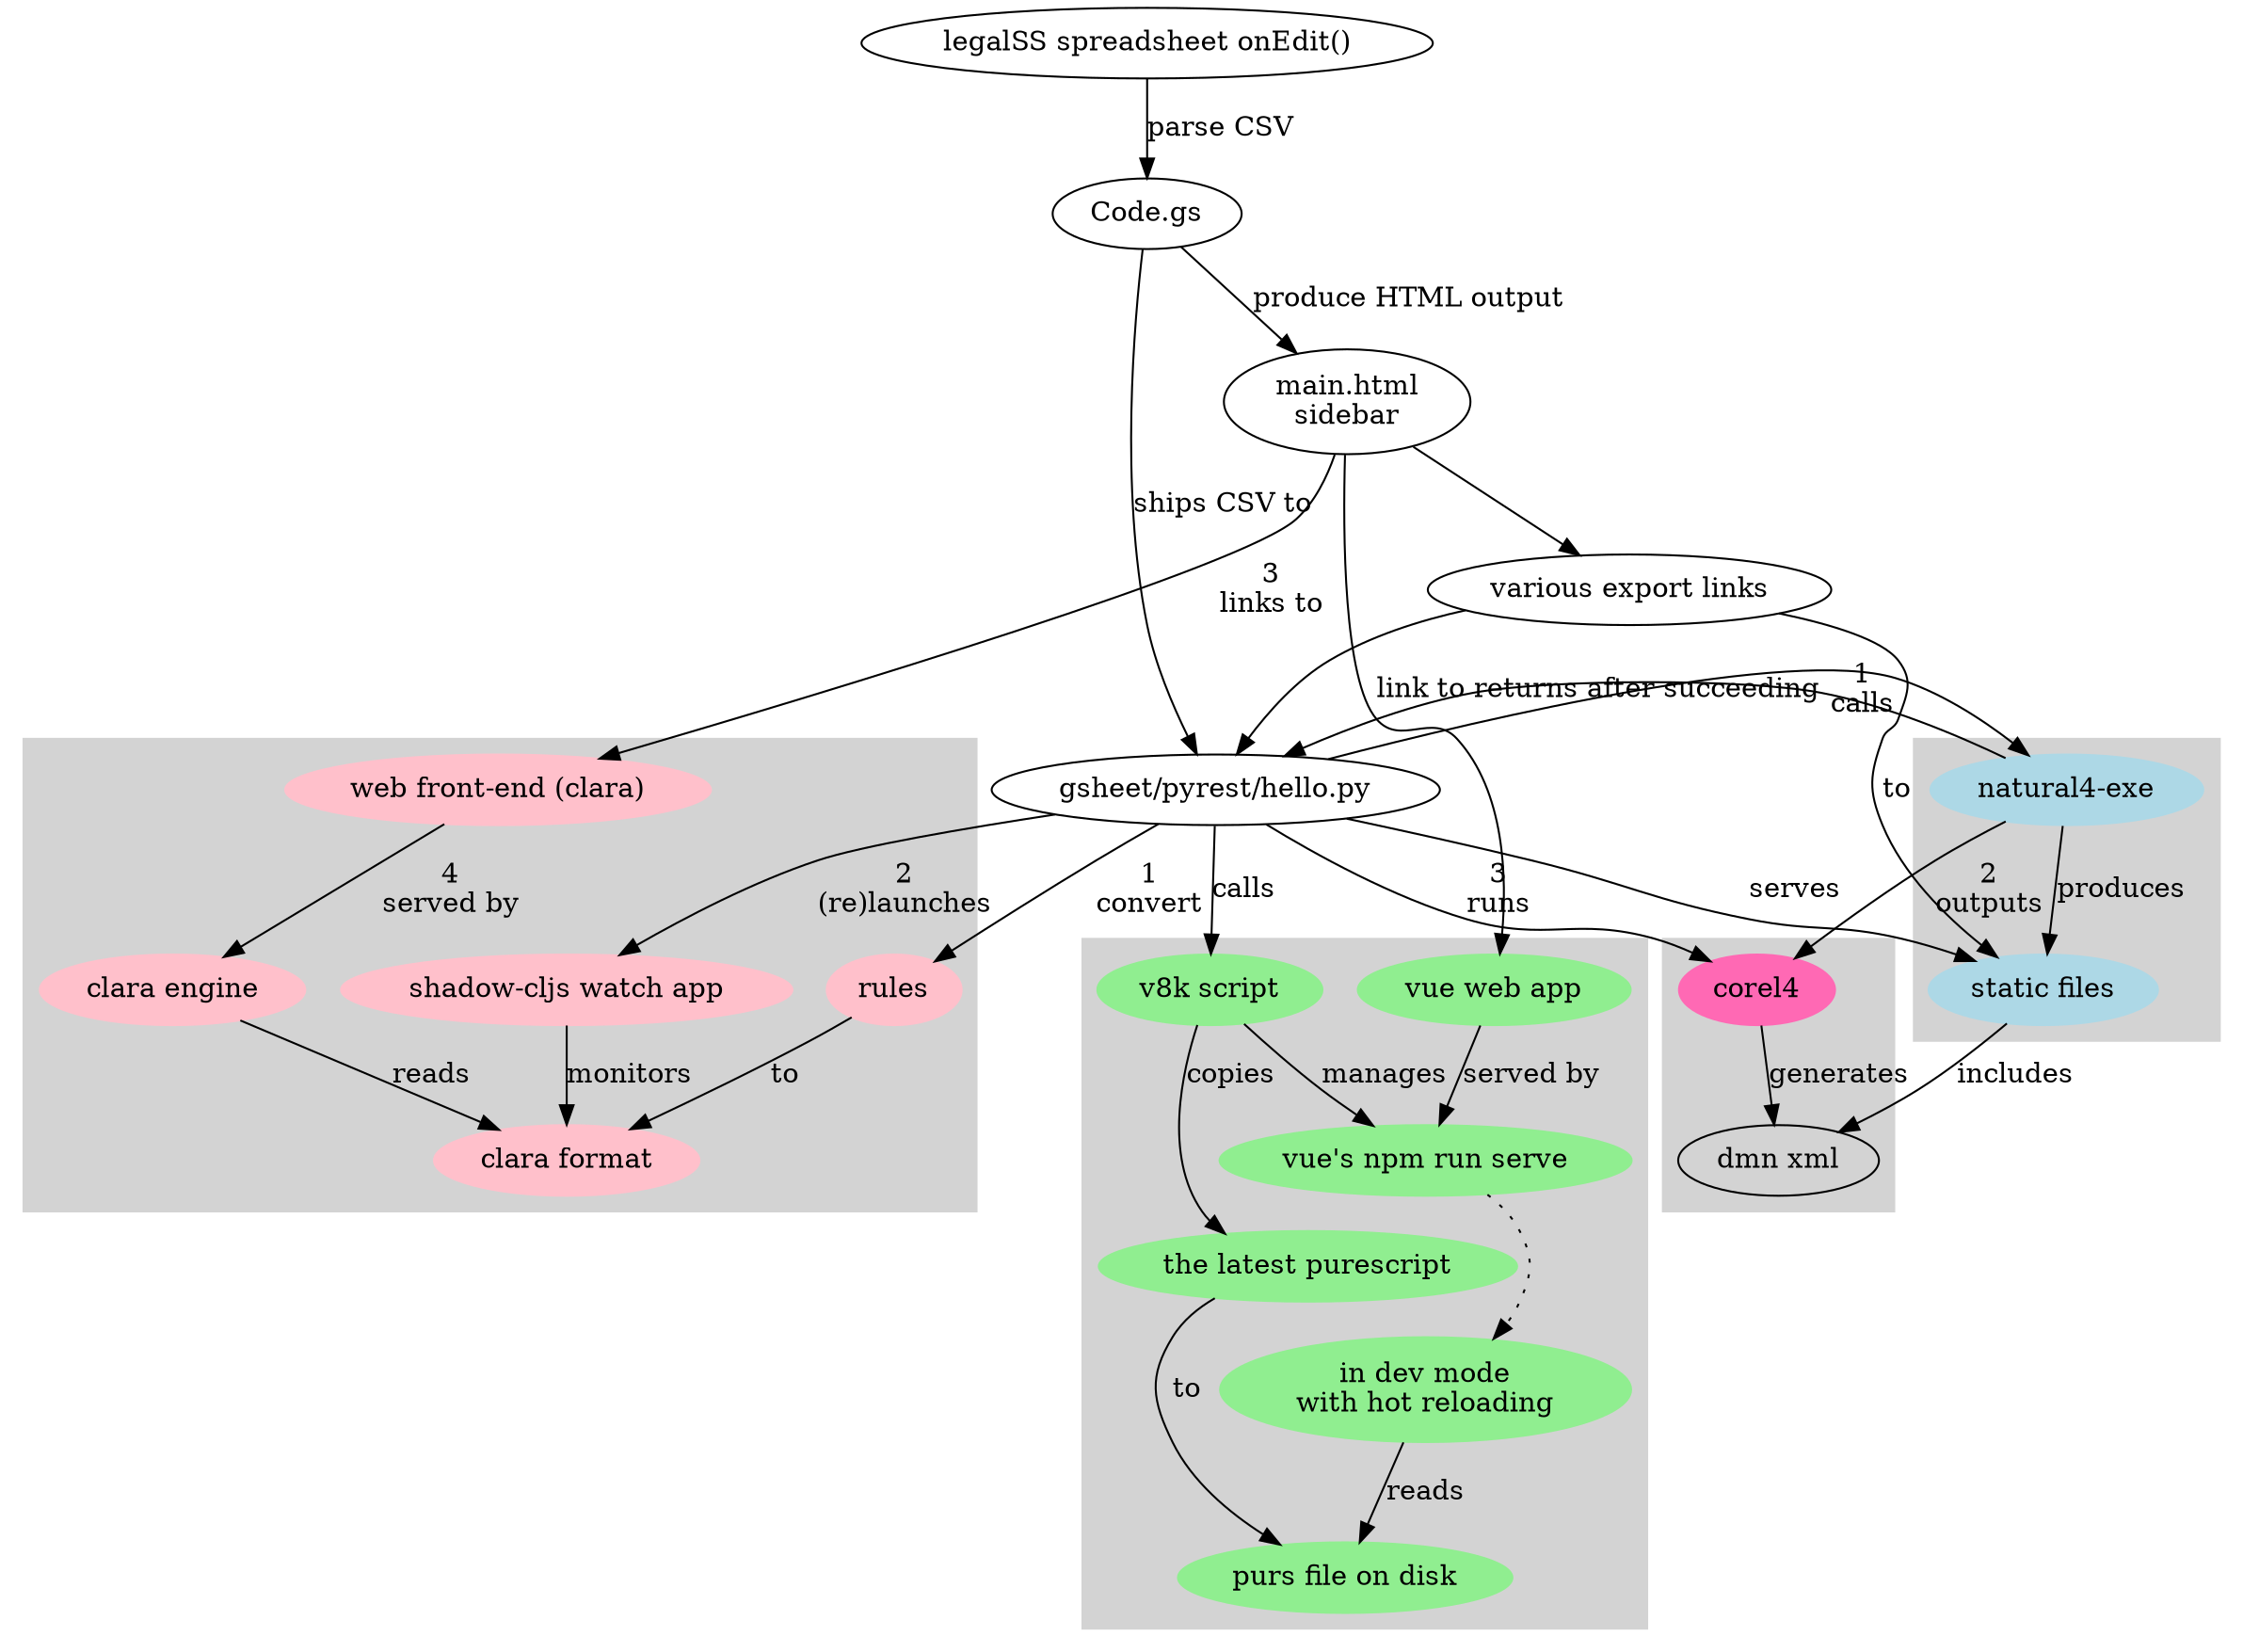 digraph {
  "legalSS spreadsheet onEdit()" -> "Code.gs" [label="parse CSV"];
  "Code.gs" -> "gsheet/pyrest/hello.py" [label="ships CSV to"];
  "Code.gs" -> "main.html\nsidebar" [label="produce HTML output"];
  "main.html\nsidebar" -> "various export links";
  "various export links" -> "gsheet/pyrest/hello.py";

  subgraph cluster_natural4 {
   style=filled;
   color=lightgrey;
   node [style=filled,color=lightblue];
   "static files";
   "natural4-exe";
  }
  "gsheet/pyrest/hello.py" -> "static files" [label="serves"];
  "various export links" -> "static files" [label="to"];
  "natural4-exe" -> "static files" [label="produces"];
  "gsheet/pyrest/hello.py" -> "natural4-exe" [label="1\ncalls"];
  "natural4-exe" -> "gsheet/pyrest/hello.py" [label="returns after succeeding"];

  "static files" -> "dmn xml" [label="includes"];

  subgraph cluster_vue {
   style=filled;
   color=lightgrey;
   node [style=filled,color=lightgreen];
  "vue web app";
  "v8k script";
  "vue's npm run serve";
  "in dev mode\nwith hot reloading";
  "the latest purescript";
  "purs file on disk";
  }
  "vue web app" -> "vue's npm run serve" [label="served by"];
  "v8k script" -> "vue's npm run serve" [label="manages"];
  "v8k script" -> "the latest purescript" [label="copies"];
  "the latest purescript" -> "purs file on disk" [label="to"];
  "vue's npm run serve" -> "in dev mode\nwith hot reloading" [style="dotted"];
  "in dev mode\nwith hot reloading" -> "purs file on disk" [label="reads"];
  "gsheet/pyrest/hello.py" -> "v8k script" [label="calls"];
  "main.html\nsidebar" -> "vue web app" [label="link to"];

  subgraph cluster_dmn {
   style=filled;
   color=lightgrey;
   node [style=filled,color=hotpink];

   "corel4";
   "corel4" -> "dmn xml" [label="generates"];   
  }
  "natural4-exe" -> "corel4" [label="2\noutputs"];
  "gsheet/pyrest/hello.py" -> "corel4" [label="3\nruns"];

  subgraph cluster_new {
   style=filled;
   color=lightgrey;
   node [style=filled,color=pink];
   "rules";
   "rules" -> "clara format" [label="to"];
   "shadow-cljs watch app";
   "shadow-cljs watch app" -> "clara format" [label="monitors"];
   "clara engine";
   "clara engine" -> "clara format" [label="reads"];
   "web front-end (clara)" -> "clara engine" [label="4\nserved by"];
  }
  "gsheet/pyrest/hello.py" -> "rules" [label="1\nconvert"];
  "gsheet/pyrest/hello.py" -> "shadow-cljs watch app" [label="2\n(re)launches"];
  "main.html\nsidebar" -> "web front-end (clara)" [label="3\nlinks to"];
}
  